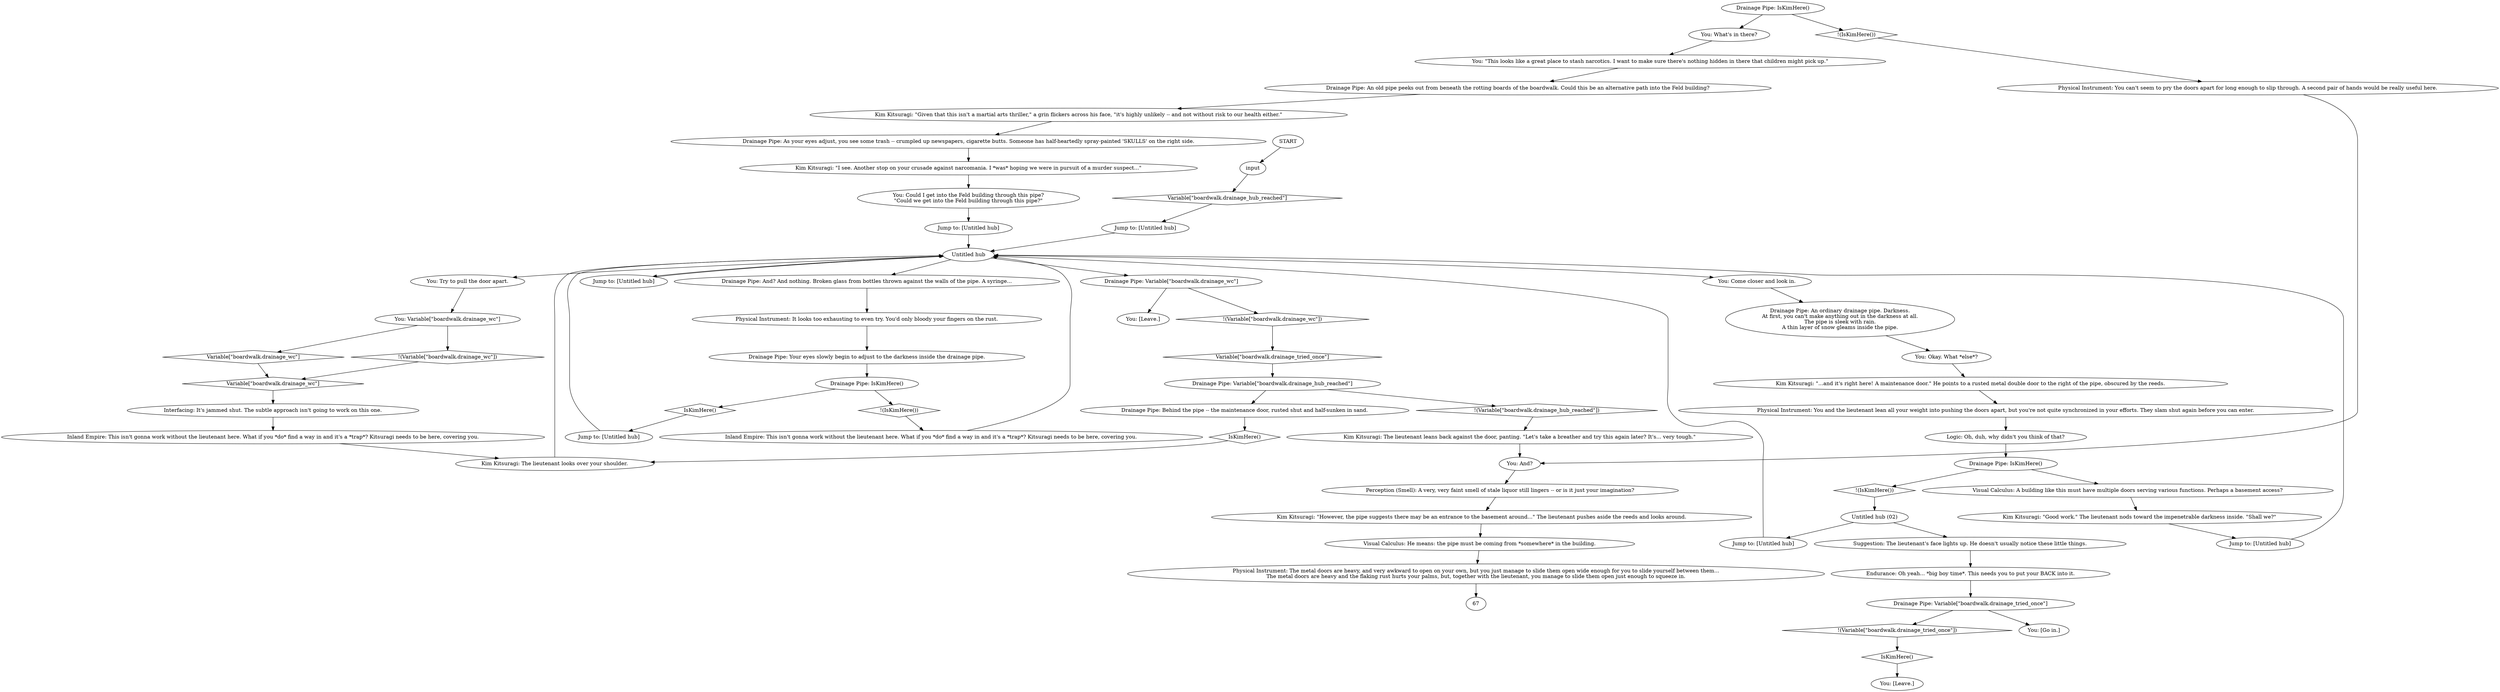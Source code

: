 # LAIR / DRAINAGE PIPE
# Alternate path into Feld building.
# ==================================================
digraph G {
	  0 [label="START"];
	  1 [label="input"];
	  2 [label="You: Try to pull the door apart."];
	  3 [label="You: Variable[\"boardwalk.drainage_wc\"]"];
	  4 [label="Variable[\"boardwalk.drainage_wc\"]", shape=diamond];
	  5 [label="!(Variable[\"boardwalk.drainage_wc\"])", shape=diamond];
	  6 [label="Inland Empire: This isn't gonna work without the lieutenant here. What if you *do* find a way in and it's a *trap*? Kitsuragi needs to be here, covering you."];
	  7 [label="You: Okay. What *else*?"];
	  8 [label="Visual Calculus: He means: the pipe must be coming from *somewhere* in the building."];
	  9 [label="Untitled hub"];
	  10 [label="Physical Instrument: You can't seem to pry the doors apart for long enough to slip through. A second pair of hands would be really useful here."];
	  11 [label="Drainage Pipe: IsKimHere()"];
	  12 [label="IsKimHere()", shape=diamond];
	  13 [label="!(IsKimHere())", shape=diamond];
	  14 [label="Drainage Pipe: IsKimHere()"];
	  15 [label="IsKimHere()", shape=diamond];
	  16 [label="!(IsKimHere())", shape=diamond];
	  17 [label="You: What's in there?"];
	  18 [label="Drainage Pipe: And? And nothing. Broken glass from bottles thrown against the walls of the pipe. A syringe..."];
	  19 [label="Perception (Smell): A very, very faint smell of stale liquor still lingers -- or is it just your imagination?"];
	  20 [label="Physical Instrument: It looks too exhausting to even try. You'd only bloody your fingers on the rust."];
	  21 [label="Drainage Pipe: Variable[\"boardwalk.drainage_hub_reached\"]"];
	  22 [label="Variable[\"boardwalk.drainage_hub_reached\"]", shape=diamond];
	  23 [label="!(Variable[\"boardwalk.drainage_hub_reached\"])", shape=diamond];
	  24 [label="Drainage Pipe: Behind the pipe -- the maintenance door, rusted shut and half-sunken in sand."];
	  25 [label="Jump to: [Untitled hub]"];
	  26 [label="Kim Kitsuragi: The lieutenant looks over your shoulder."];
	  27 [label="Jump to: [Untitled hub]"];
	  28 [label="You: And?"];
	  29 [label="Kim Kitsuragi: \"I see. Another stop on your crusade against narcomania. I *was* hoping we were in pursuit of a murder suspect...\""];
	  30 [label="Drainage Pipe: An old pipe peeks out from beneath the rotting boards of the boardwalk. Could this be an alternative path into the Feld building?"];
	  31 [label="Kim Kitsuragi: The lieutenant leans back against the door, panting. \"Let's take a breather and try this again later? It's... very tough.\""];
	  32 [label="Logic: Oh, duh, why didn't you think of that?"];
	  33 [label="Physical Instrument: The metal doors are heavy, and very awkward to open on your own, but you just manage to slide them open wide enough for you to slide yourself between them...\nThe metal doors are heavy and the flaking rust hurts your palms, but, together with the lieutenant, you manage to slide them open just enough to squeeze in."];
	  34 [label="Interfacing: It's jammed shut. The subtle approach isn't going to work on this one."];
	  35 [label="Physical Instrument: You and the lieutenant lean all your weight into pushing the doors apart, but you're not quite synchronized in your efforts. They slam shut again before you can enter."];
	  36 [label="You: [Leave.]"];
	  37 [label="You: Come closer and look in."];
	  38 [label="Jump to: [Untitled hub]"];
	  39 [label="You: Could I get into the Feld building through this pipe?\n\"Could we get into the Feld building through this pipe?\""];
	  40 [label="Drainage Pipe: Variable[\"boardwalk.drainage_wc\"]"];
	  41 [label="Variable[\"boardwalk.drainage_wc\"]", shape=diamond];
	  42 [label="!(Variable[\"boardwalk.drainage_wc\"])", shape=diamond];
	  43 [label="You: [Leave.]"];
	  44 [label="Suggestion: The lieutenant's face lights up. He doesn't usually notice these little things."];
	  45 [label="Drainage Pipe: IsKimHere()"];
	  46 [label="IsKimHere()", shape=diamond];
	  47 [label="!(IsKimHere())", shape=diamond];
	  48 [label="Visual Calculus: A building like this must have multiple doors serving various functions. Perhaps a basement access?"];
	  49 [label="Kim Kitsuragi: \"Given that this isn't a martial arts thriller,\" a grin flickers across his face, \"it's highly unlikely -- and not without risk to our health either.\""];
	  50 [label="Jump to: [Untitled hub]"];
	  51 [label="Drainage Pipe: Variable[\"boardwalk.drainage_tried_once\"]"];
	  52 [label="Variable[\"boardwalk.drainage_tried_once\"]", shape=diamond];
	  53 [label="!(Variable[\"boardwalk.drainage_tried_once\"])", shape=diamond];
	  54 [label="You: [Go in.]"];
	  55 [label="Jump to: [Untitled hub]"];
	  56 [label="Drainage Pipe: Your eyes slowly begin to adjust to the darkness inside the drainage pipe."];
	  57 [label="Drainage Pipe: An ordinary drainage pipe. Darkness.\nAt first, you can't make anything out in the darkness at all.\nThe pipe is sleek with rain.\nA thin layer of snow gleams inside the pipe."];
	  58 [label="You: \"This looks like a great place to stash narcotics. I want to make sure there's nothing hidden in there that children might pick up.\""];
	  59 [label="Jump to: [Untitled hub]"];
	  60 [label="Kim Kitsuragi: \"However, the pipe suggests there may be an entrance to the basement around...\" The lieutenant pushes aside the reeds and looks around."];
	  61 [label="Drainage Pipe: As your eyes adjust, you see some trash -- crumpled up newspapers, cigarette butts. Someone has half-heartedly spray-painted 'SKULLS' on the right side."];
	  62 [label="Kim Kitsuragi: \"...and it's right here! A maintenance door.\" He points to a rusted metal double door to the right of the pipe, obscured by the reeds."];
	  63 [label="Endurance: Oh yeah... *big boy time*. This needs you to put your BACK into it."];
	  64 [label="Inland Empire: This isn't gonna work without the lieutenant here. What if you *do* find a way in and it's a *trap*? Kitsuragi needs to be here, covering you."];
	  65 [label="Untitled hub (02)"];
	  66 [label="Kim Kitsuragi: \"Good work.\" The lieutenant nods toward the impenetrable darkness inside. \"Shall we?\""];
	  0 -> 1
	  1 -> 22
	  2 -> 3
	  3 -> 4
	  3 -> 5
	  4 -> 41
	  5 -> 41
	  6 -> 9
	  7 -> 62
	  8 -> 33
	  9 -> 2
	  9 -> 37
	  9 -> 40
	  9 -> 18
	  9 -> 59
	  10 -> 28
	  11 -> 12
	  11 -> 13
	  12 -> 27
	  13 -> 6
	  14 -> 16
	  14 -> 17
	  15 -> 36
	  16 -> 10
	  17 -> 58
	  18 -> 20
	  19 -> 60
	  20 -> 56
	  21 -> 24
	  21 -> 23
	  22 -> 25
	  23 -> 31
	  24 -> 46
	  25 -> 9
	  26 -> 9
	  27 -> 9
	  28 -> 19
	  29 -> 39
	  30 -> 49
	  31 -> 28
	  32 -> 45
	  33 -> 67
	  34 -> 64
	  35 -> 32
	  37 -> 57
	  38 -> 9
	  39 -> 50
	  40 -> 42
	  40 -> 43
	  41 -> 34
	  42 -> 52
	  44 -> 63
	  45 -> 48
	  45 -> 47
	  46 -> 26
	  47 -> 65
	  48 -> 66
	  49 -> 61
	  50 -> 9
	  51 -> 53
	  51 -> 54
	  52 -> 21
	  53 -> 15
	  55 -> 9
	  56 -> 11
	  57 -> 7
	  58 -> 30
	  59 -> 9
	  60 -> 8
	  61 -> 29
	  62 -> 35
	  63 -> 51
	  64 -> 26
	  65 -> 44
	  65 -> 38
	  66 -> 55
}


